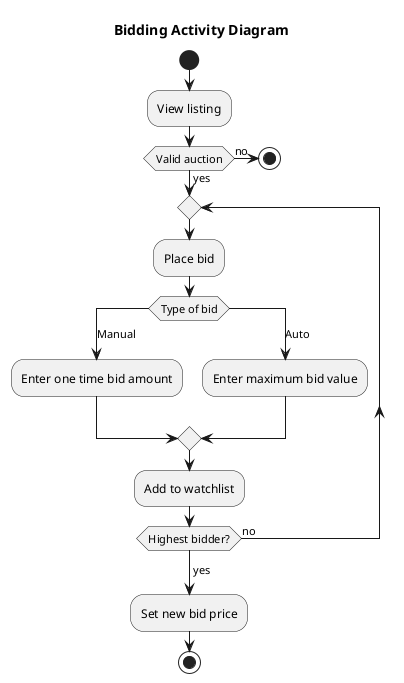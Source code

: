 @startuml
title Bidding Activity Diagram

start
:View listing;
if (Valid auction) then (yes)
    repeat
        :Place bid;
        switch (Type of bid)
        case (Manual)
            :Enter one time bid amount;
        case (Auto)
            :Enter maximum bid value;
        endswitch
        :Add to watchlist;
    repeat while (Highest bidder?) is (no)
    -> yes;
    :Set new bid price;
    
else (no)
    stop
endif
stop
@enduml